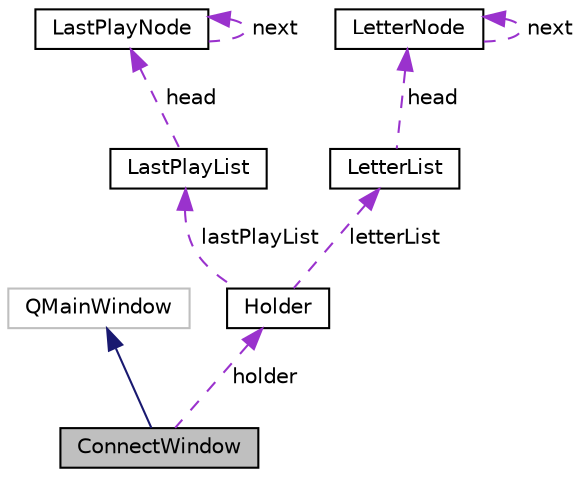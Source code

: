 digraph "ConnectWindow"
{
  edge [fontname="Helvetica",fontsize="10",labelfontname="Helvetica",labelfontsize="10"];
  node [fontname="Helvetica",fontsize="10",shape=record];
  Node2 [label="ConnectWindow",height=0.2,width=0.4,color="black", fillcolor="grey75", style="filled", fontcolor="black"];
  Node3 -> Node2 [dir="back",color="midnightblue",fontsize="10",style="solid",fontname="Helvetica"];
  Node3 [label="QMainWindow",height=0.2,width=0.4,color="grey75", fillcolor="white", style="filled"];
  Node4 -> Node2 [dir="back",color="darkorchid3",fontsize="10",style="dashed",label=" holder" ,fontname="Helvetica"];
  Node4 [label="Holder",height=0.2,width=0.4,color="black", fillcolor="white", style="filled",URL="$classHolder.html"];
  Node5 -> Node4 [dir="back",color="darkorchid3",fontsize="10",style="dashed",label=" lastPlayList" ,fontname="Helvetica"];
  Node5 [label="LastPlayList",height=0.2,width=0.4,color="black", fillcolor="white", style="filled",URL="$classLastPlayList.html"];
  Node6 -> Node5 [dir="back",color="darkorchid3",fontsize="10",style="dashed",label=" head" ,fontname="Helvetica"];
  Node6 [label="LastPlayNode",height=0.2,width=0.4,color="black", fillcolor="white", style="filled",URL="$classLastPlayNode.html"];
  Node6 -> Node6 [dir="back",color="darkorchid3",fontsize="10",style="dashed",label=" next" ,fontname="Helvetica"];
  Node7 -> Node4 [dir="back",color="darkorchid3",fontsize="10",style="dashed",label=" letterList" ,fontname="Helvetica"];
  Node7 [label="LetterList",height=0.2,width=0.4,color="black", fillcolor="white", style="filled",URL="$classLetterList.html"];
  Node8 -> Node7 [dir="back",color="darkorchid3",fontsize="10",style="dashed",label=" head" ,fontname="Helvetica"];
  Node8 [label="LetterNode",height=0.2,width=0.4,color="black", fillcolor="white", style="filled",URL="$classLetterNode.html"];
  Node8 -> Node8 [dir="back",color="darkorchid3",fontsize="10",style="dashed",label=" next" ,fontname="Helvetica"];
}
